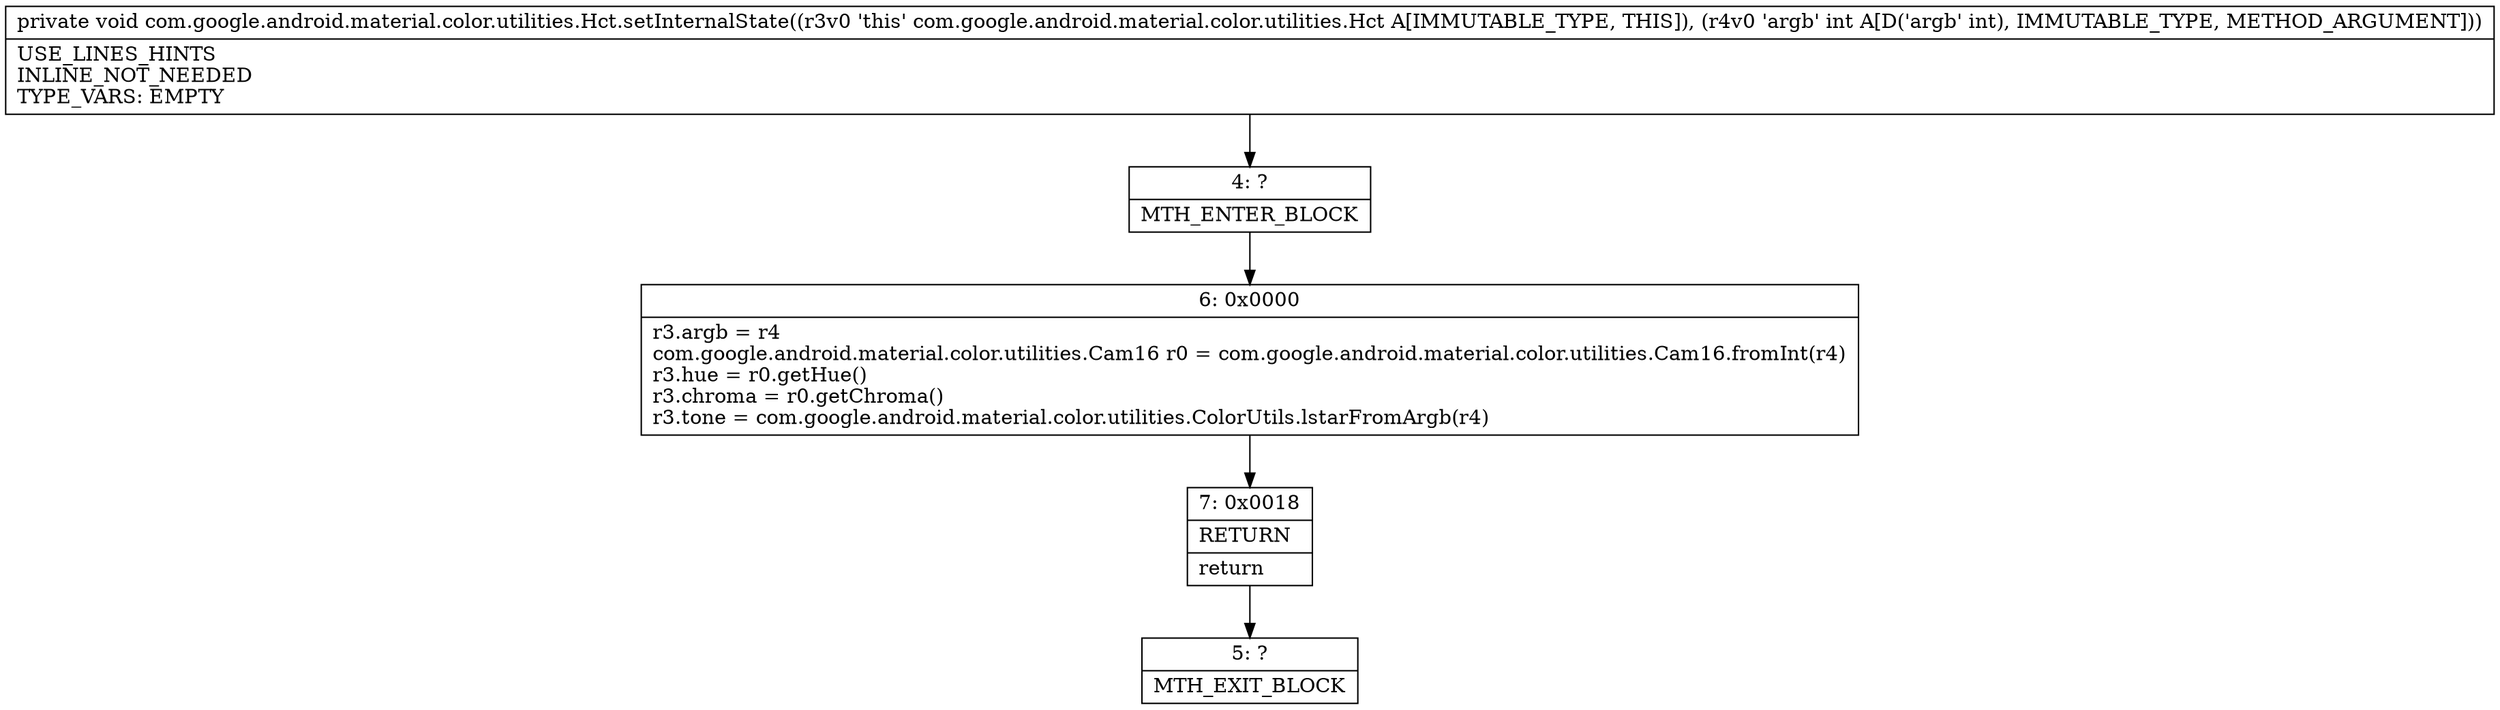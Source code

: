 digraph "CFG forcom.google.android.material.color.utilities.Hct.setInternalState(I)V" {
Node_4 [shape=record,label="{4\:\ ?|MTH_ENTER_BLOCK\l}"];
Node_6 [shape=record,label="{6\:\ 0x0000|r3.argb = r4\lcom.google.android.material.color.utilities.Cam16 r0 = com.google.android.material.color.utilities.Cam16.fromInt(r4)\lr3.hue = r0.getHue()\lr3.chroma = r0.getChroma()\lr3.tone = com.google.android.material.color.utilities.ColorUtils.lstarFromArgb(r4)\l}"];
Node_7 [shape=record,label="{7\:\ 0x0018|RETURN\l|return\l}"];
Node_5 [shape=record,label="{5\:\ ?|MTH_EXIT_BLOCK\l}"];
MethodNode[shape=record,label="{private void com.google.android.material.color.utilities.Hct.setInternalState((r3v0 'this' com.google.android.material.color.utilities.Hct A[IMMUTABLE_TYPE, THIS]), (r4v0 'argb' int A[D('argb' int), IMMUTABLE_TYPE, METHOD_ARGUMENT]))  | USE_LINES_HINTS\lINLINE_NOT_NEEDED\lTYPE_VARS: EMPTY\l}"];
MethodNode -> Node_4;Node_4 -> Node_6;
Node_6 -> Node_7;
Node_7 -> Node_5;
}

